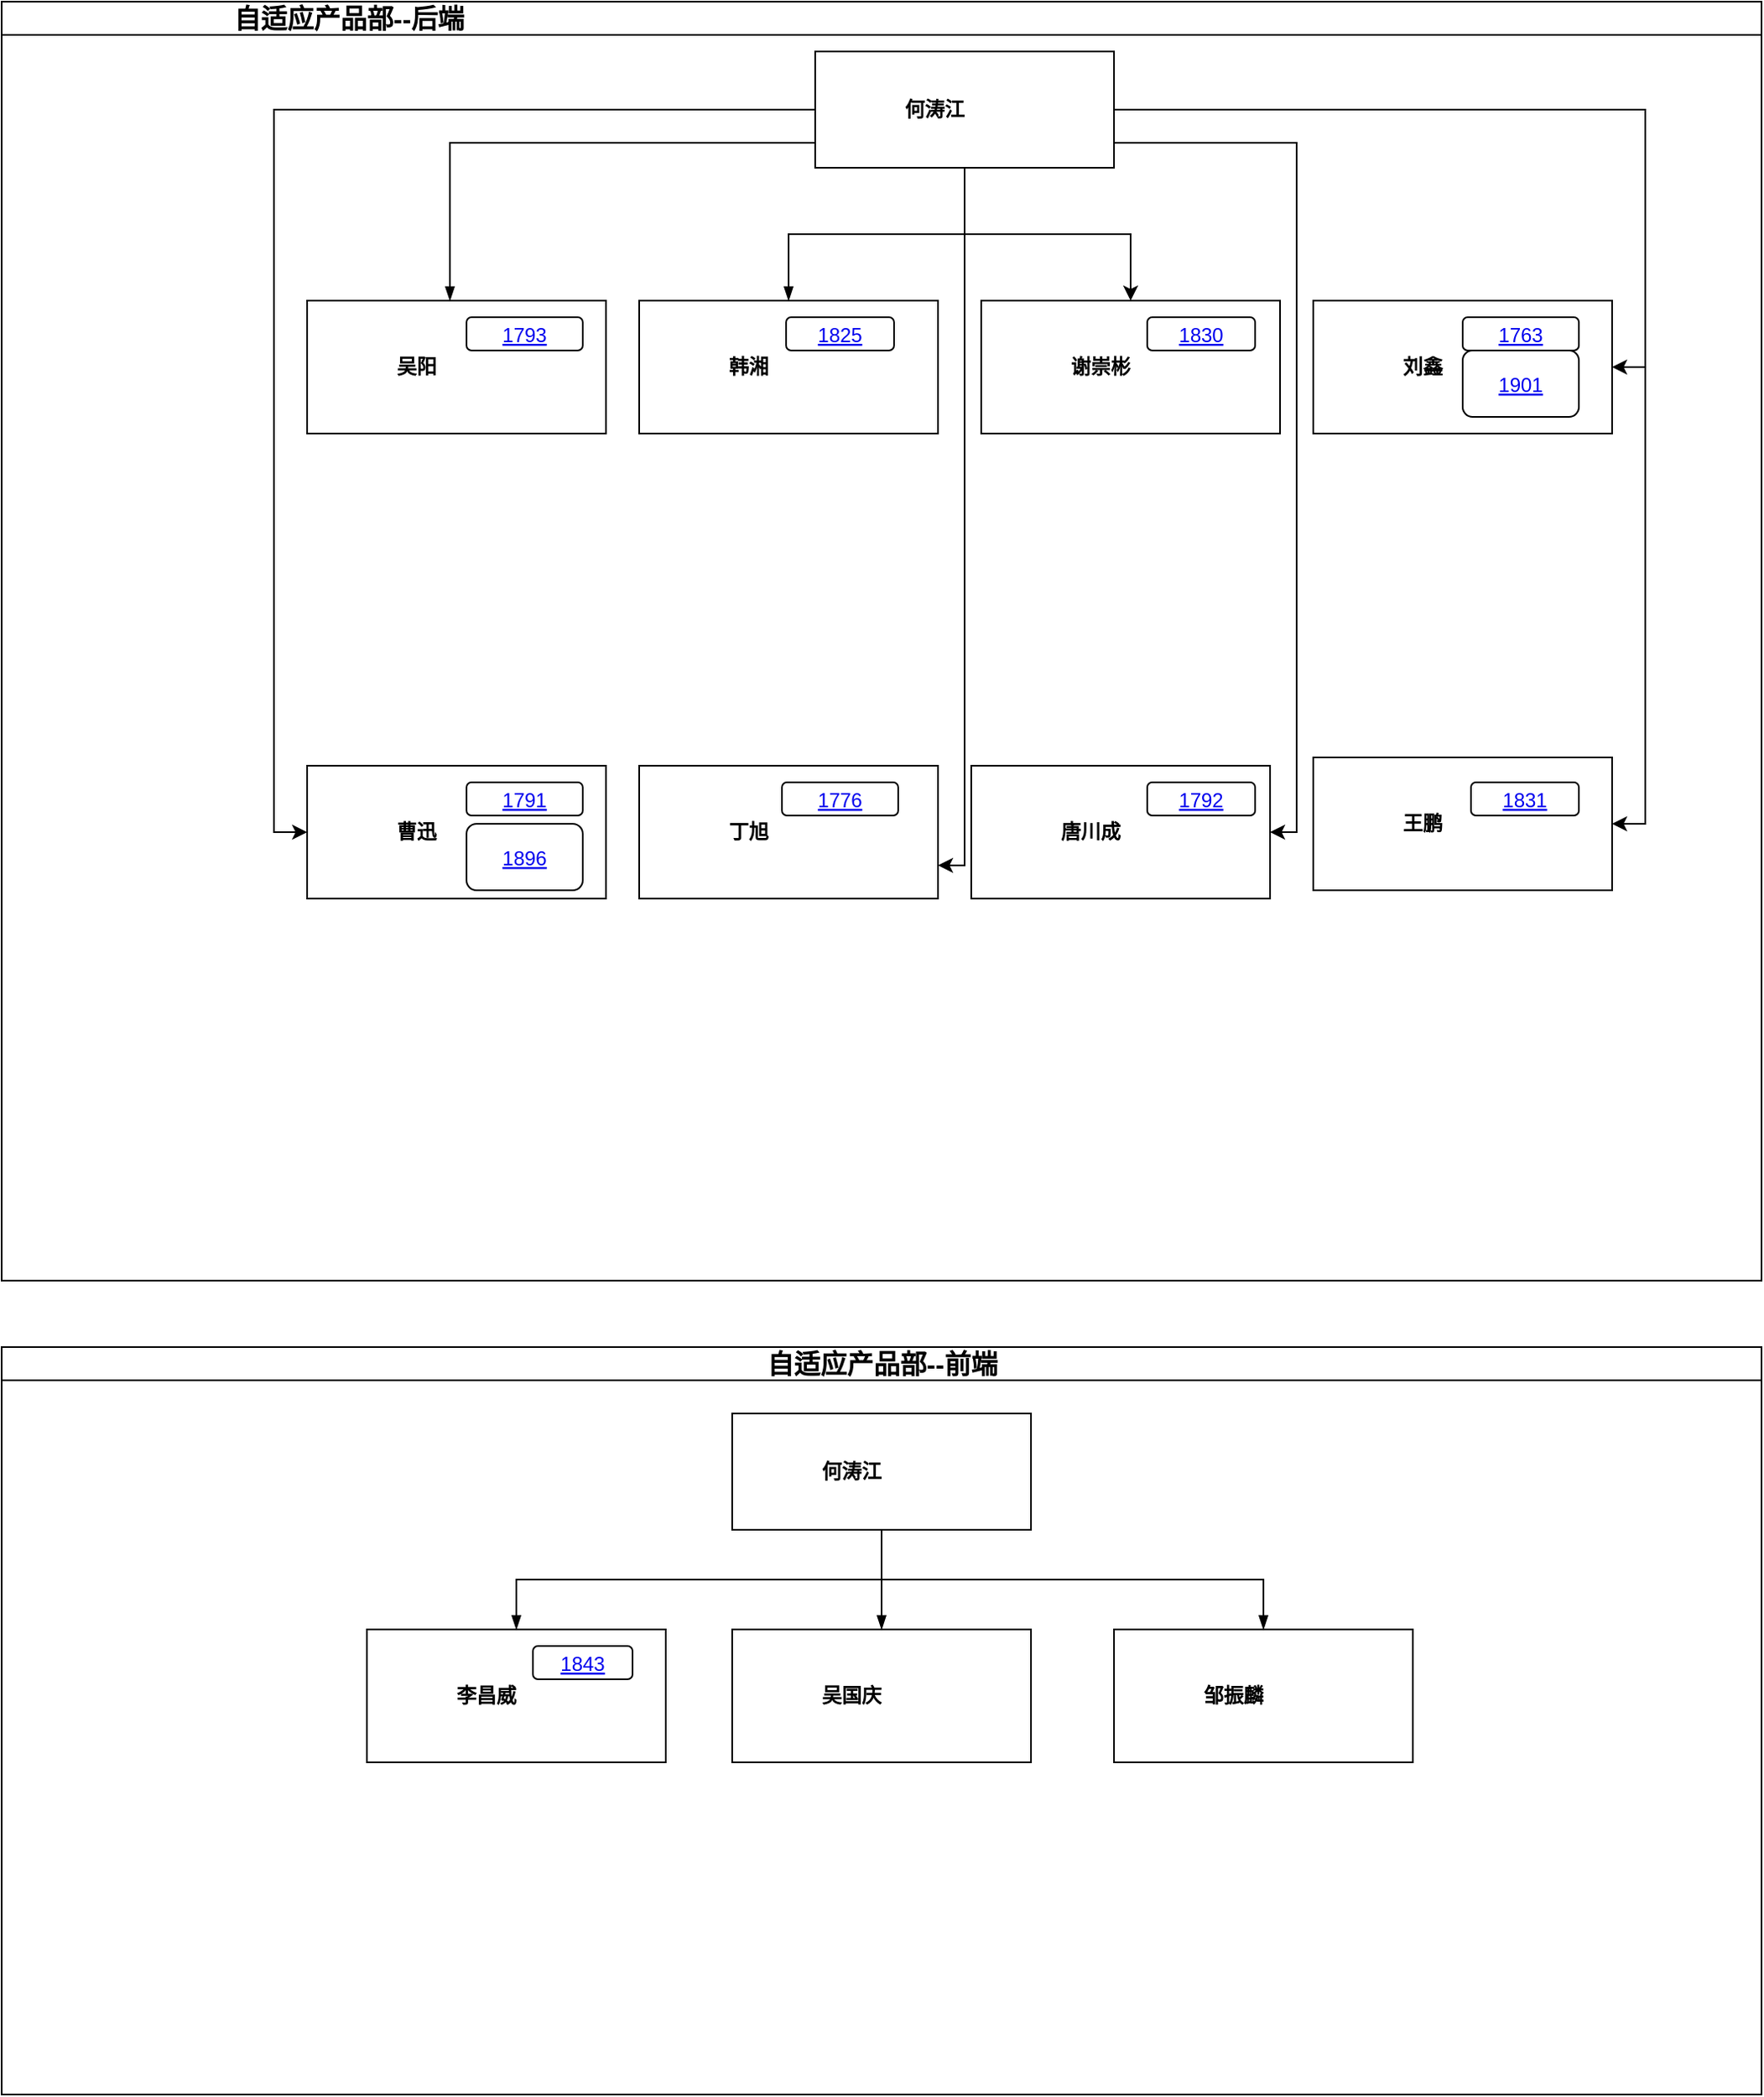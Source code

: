 <mxfile version="21.1.1" type="github">
  <diagram name="Page-1" id="82e54ff1-d628-8f03-85c4-9753963a91cd">
    <mxGraphModel dx="2215" dy="670" grid="1" gridSize="10" guides="1" tooltips="1" connect="1" arrows="1" fold="1" page="1" pageScale="1" pageWidth="1100" pageHeight="850" background="none" math="0" shadow="0">
      <root>
        <mxCell id="0" />
        <mxCell id="1" parent="0" />
        <mxCell id="2YUpntU8kkvu3Xh7ZQcj-74" value="&lt;span style=&quot;font-size: 16px;&quot;&gt;&amp;nbsp; &amp;nbsp; &amp;nbsp;&lt;span style=&quot;white-space: pre;&quot;&gt; &lt;/span&gt;&lt;span style=&quot;white-space: pre;&quot;&gt; &lt;/span&gt;&lt;span style=&quot;white-space: pre;&quot;&gt; &lt;/span&gt;&lt;span style=&quot;white-space: pre;&quot;&gt; &lt;/span&gt;&lt;span style=&quot;white-space: pre;&quot;&gt; &lt;/span&gt;&lt;span style=&quot;white-space: pre;&quot;&gt; &lt;/span&gt;&lt;span style=&quot;white-space: pre;&quot;&gt; &lt;/span&gt;&lt;span style=&quot;white-space: pre;&quot;&gt; &lt;/span&gt;&lt;span style=&quot;white-space: pre;&quot;&gt; &lt;/span&gt;&lt;span style=&quot;white-space: pre;&quot;&gt; &lt;/span&gt;&lt;span style=&quot;white-space: pre;&quot;&gt; &lt;/span&gt;&lt;span style=&quot;white-space: pre;&quot;&gt; &lt;/span&gt;&lt;span style=&quot;white-space: pre;&quot;&gt; &lt;/span&gt;&lt;span style=&quot;white-space: pre;&quot;&gt; &lt;span style=&quot;white-space: pre;&quot;&gt; &lt;/span&gt;&lt;span style=&quot;white-space: pre;&quot;&gt; &lt;/span&gt;&lt;span style=&quot;white-space: pre;&quot;&gt; &lt;/span&gt;&lt;span style=&quot;white-space: pre;&quot;&gt; &lt;/span&gt;&lt;span style=&quot;white-space: pre;&quot;&gt; &lt;/span&gt;&lt;span style=&quot;white-space: pre;&quot;&gt; &lt;/span&gt;&lt;span style=&quot;white-space: pre;&quot;&gt; &lt;/span&gt;&lt;span style=&quot;white-space: pre;&quot;&gt; &lt;/span&gt;&lt;span style=&quot;white-space: pre;&quot;&gt; &lt;/span&gt;&lt;span style=&quot;white-space: pre;&quot;&gt; &lt;/span&gt;&lt;span style=&quot;white-space: pre;&quot;&gt; &lt;/span&gt;&lt;span style=&quot;white-space: pre;&quot;&gt; &lt;/span&gt;&lt;/span&gt;自适应产品部--后端&lt;/span&gt;" style="swimlane;html=1;startSize=20;horizontal=1;containerType=tree;glass=0;align=left;" parent="1" vertex="1">
          <mxGeometry x="-520" y="40" width="1060" height="770" as="geometry">
            <mxRectangle x="-520" y="40" width="100" height="30" as="alternateBounds" />
          </mxGeometry>
        </mxCell>
        <mxCell id="2YUpntU8kkvu3Xh7ZQcj-75" value="" style="endArrow=blockThin;endFill=1;fontSize=11;edgeStyle=elbowEdgeStyle;elbow=vertical;rounded=0;exitX=0;exitY=0.5;exitDx=0;exitDy=0;" parent="2YUpntU8kkvu3Xh7ZQcj-74" source="2YUpntU8kkvu3Xh7ZQcj-87" target="2YUpntU8kkvu3Xh7ZQcj-76" edge="1">
          <mxGeometry relative="1" as="geometry">
            <mxPoint x="270" y="90" as="sourcePoint" />
            <Array as="points">
              <mxPoint x="270" y="85" />
            </Array>
          </mxGeometry>
        </mxCell>
        <UserObject label="吴阳&lt;br&gt;" placeholders="1" id="2YUpntU8kkvu3Xh7ZQcj-76">
          <mxCell style="label;image=https://cdn3.iconfinder.com/data/icons/user-avatars-1/512/users-10-3-128.png;whiteSpace=wrap;html=1;rounded=0;glass=0;treeFolding=1;treeMoving=1;" parent="2YUpntU8kkvu3Xh7ZQcj-74" vertex="1">
            <mxGeometry x="184" y="180" width="180" height="80" as="geometry" />
          </mxCell>
        </UserObject>
        <mxCell id="2YUpntU8kkvu3Xh7ZQcj-77" value="" style="endArrow=blockThin;endFill=1;fontSize=11;edgeStyle=elbowEdgeStyle;elbow=vertical;rounded=0;" parent="2YUpntU8kkvu3Xh7ZQcj-74" source="2YUpntU8kkvu3Xh7ZQcj-87" target="2YUpntU8kkvu3Xh7ZQcj-78" edge="1">
          <mxGeometry relative="1" as="geometry" />
        </mxCell>
        <UserObject label="韩湘" placeholders="1" id="2YUpntU8kkvu3Xh7ZQcj-78">
          <mxCell style="label;image=https://cdn3.iconfinder.com/data/icons/user-avatars-1/512/users-9-2-128.png;whiteSpace=wrap;html=1;rounded=0;glass=0;treeFolding=1;treeMoving=1;" parent="2YUpntU8kkvu3Xh7ZQcj-74" vertex="1">
            <mxGeometry x="384" y="180" width="180" height="80" as="geometry" />
          </mxCell>
        </UserObject>
        <mxCell id="2YUpntU8kkvu3Xh7ZQcj-81" style="edgeStyle=orthogonalEdgeStyle;rounded=0;orthogonalLoop=1;jettySize=auto;html=1;entryX=0;entryY=0.5;entryDx=0;entryDy=0;fontFamily=Helvetica;fontSize=12;fontColor=default;startSize=20;" parent="2YUpntU8kkvu3Xh7ZQcj-74" source="2YUpntU8kkvu3Xh7ZQcj-87" target="2YUpntU8kkvu3Xh7ZQcj-96" edge="1">
          <mxGeometry relative="1" as="geometry" />
        </mxCell>
        <mxCell id="2YUpntU8kkvu3Xh7ZQcj-82" style="edgeStyle=orthogonalEdgeStyle;rounded=0;orthogonalLoop=1;jettySize=auto;html=1;entryX=1;entryY=0.5;entryDx=0;entryDy=0;fontFamily=Helvetica;fontSize=12;fontColor=default;startSize=20;" parent="2YUpntU8kkvu3Xh7ZQcj-74" source="2YUpntU8kkvu3Xh7ZQcj-87" target="2YUpntU8kkvu3Xh7ZQcj-102" edge="1">
          <mxGeometry relative="1" as="geometry" />
        </mxCell>
        <mxCell id="2YUpntU8kkvu3Xh7ZQcj-83" style="edgeStyle=orthogonalEdgeStyle;rounded=0;orthogonalLoop=1;jettySize=auto;html=1;entryX=1;entryY=0.5;entryDx=0;entryDy=0;fontFamily=Helvetica;fontSize=12;fontColor=default;startSize=20;" parent="2YUpntU8kkvu3Xh7ZQcj-74" source="2YUpntU8kkvu3Xh7ZQcj-87" target="2YUpntU8kkvu3Xh7ZQcj-94" edge="1">
          <mxGeometry relative="1" as="geometry" />
        </mxCell>
        <mxCell id="2YUpntU8kkvu3Xh7ZQcj-84" style="edgeStyle=orthogonalEdgeStyle;rounded=0;orthogonalLoop=1;jettySize=auto;html=1;fontFamily=Helvetica;fontSize=12;fontColor=default;startSize=20;exitX=0.5;exitY=1;exitDx=0;exitDy=0;" parent="2YUpntU8kkvu3Xh7ZQcj-74" source="2YUpntU8kkvu3Xh7ZQcj-87" target="2YUpntU8kkvu3Xh7ZQcj-90" edge="1">
          <mxGeometry relative="1" as="geometry">
            <mxPoint x="580" y="100" as="sourcePoint" />
            <Array as="points">
              <mxPoint x="580" y="140" />
              <mxPoint x="680" y="140" />
            </Array>
          </mxGeometry>
        </mxCell>
        <mxCell id="2YUpntU8kkvu3Xh7ZQcj-85" style="edgeStyle=orthogonalEdgeStyle;rounded=0;orthogonalLoop=1;jettySize=auto;html=1;entryX=1;entryY=0.5;entryDx=0;entryDy=0;fontFamily=Helvetica;fontSize=12;fontColor=default;startSize=20;" parent="2YUpntU8kkvu3Xh7ZQcj-74" source="2YUpntU8kkvu3Xh7ZQcj-87" target="2YUpntU8kkvu3Xh7ZQcj-100" edge="1">
          <mxGeometry relative="1" as="geometry">
            <Array as="points">
              <mxPoint x="780" y="85" />
              <mxPoint x="780" y="500" />
            </Array>
          </mxGeometry>
        </mxCell>
        <mxCell id="2YUpntU8kkvu3Xh7ZQcj-86" style="edgeStyle=orthogonalEdgeStyle;rounded=0;orthogonalLoop=1;jettySize=auto;html=1;entryX=1;entryY=0.75;entryDx=0;entryDy=0;fontFamily=Helvetica;fontSize=12;fontColor=default;startSize=20;exitX=1;exitY=0.5;exitDx=0;exitDy=0;" parent="2YUpntU8kkvu3Xh7ZQcj-74" source="2YUpntU8kkvu3Xh7ZQcj-87" target="2YUpntU8kkvu3Xh7ZQcj-98" edge="1">
          <mxGeometry relative="1" as="geometry">
            <Array as="points">
              <mxPoint x="580" y="85" />
              <mxPoint x="580" y="520" />
            </Array>
          </mxGeometry>
        </mxCell>
        <UserObject label="何涛江" name="何涛江" placeholders="1" id="2YUpntU8kkvu3Xh7ZQcj-87">
          <mxCell style="label;image=https://cdn3.iconfinder.com/data/icons/user-avatars-1/512/users-8-2-256.png;whiteSpace=wrap;html=1;rounded=0;glass=0;treeMoving=1;treeFolding=1;" parent="2YUpntU8kkvu3Xh7ZQcj-74" vertex="1">
            <mxGeometry x="490" y="30" width="180" height="70" as="geometry" />
          </mxCell>
        </UserObject>
        <UserObject label="谢崇彬" placeholders="1" id="2YUpntU8kkvu3Xh7ZQcj-90">
          <mxCell style="label;image=https://cdn3.iconfinder.com/data/icons/user-avatars-1/512/users-11-2-512.png;whiteSpace=wrap;html=1;rounded=0;glass=0;treeFolding=1;treeMoving=1;" parent="2YUpntU8kkvu3Xh7ZQcj-74" vertex="1">
            <mxGeometry x="590" y="180" width="180" height="80" as="geometry" />
          </mxCell>
        </UserObject>
        <UserObject label="刘鑫" placeholders="1" id="2YUpntU8kkvu3Xh7ZQcj-94">
          <mxCell style="label;image=https://cdn3.iconfinder.com/data/icons/user-avatars-1/512/users-15-512.png;whiteSpace=wrap;html=1;rounded=0;glass=0;treeFolding=1;treeMoving=1;" parent="2YUpntU8kkvu3Xh7ZQcj-74" vertex="1">
            <mxGeometry x="790" y="180" width="180" height="80" as="geometry" />
          </mxCell>
        </UserObject>
        <UserObject label="曹迅" placeholders="1" id="2YUpntU8kkvu3Xh7ZQcj-96">
          <mxCell style="label;image=https://cdn3.iconfinder.com/data/icons/user-avatars-1/512/users-6-2-512.png;whiteSpace=wrap;html=1;rounded=0;glass=0;treeFolding=1;treeMoving=1;" parent="2YUpntU8kkvu3Xh7ZQcj-74" vertex="1">
            <mxGeometry x="184" y="460" width="180" height="80" as="geometry" />
          </mxCell>
        </UserObject>
        <UserObject label="丁旭" placeholders="1" id="2YUpntU8kkvu3Xh7ZQcj-98">
          <mxCell style="label;image=https://cdn3.iconfinder.com/data/icons/user-avatars-1/512/users-2-512.png;whiteSpace=wrap;html=1;rounded=0;glass=0;treeFolding=1;treeMoving=1;" parent="2YUpntU8kkvu3Xh7ZQcj-74" vertex="1">
            <mxGeometry x="384" y="460" width="180" height="80" as="geometry" />
          </mxCell>
        </UserObject>
        <UserObject label="唐川成" placeholders="1" id="2YUpntU8kkvu3Xh7ZQcj-100">
          <mxCell style="label;image=https://cdn3.iconfinder.com/data/icons/user-avatars-1/512/users-7-512.png;whiteSpace=wrap;html=1;rounded=0;glass=0;treeFolding=1;treeMoving=1;" parent="2YUpntU8kkvu3Xh7ZQcj-74" vertex="1">
            <mxGeometry x="584" y="460" width="180" height="80" as="geometry" />
          </mxCell>
        </UserObject>
        <UserObject label="王鹏" placeholders="1" id="2YUpntU8kkvu3Xh7ZQcj-102">
          <mxCell style="label;image=https://cdn3.iconfinder.com/data/icons/user-avatars-1/512/users-4-512.png;whiteSpace=wrap;html=1;rounded=0;glass=0;treeFolding=1;treeMoving=1;" parent="2YUpntU8kkvu3Xh7ZQcj-74" vertex="1">
            <mxGeometry x="790" y="455" width="180" height="80" as="geometry" />
          </mxCell>
        </UserObject>
        <UserObject label="1763" link="http://10.8.22.10/oa/oa-pbc/onepbc/1763" id="NvZ-7h0Vf-wN72aF1IiI-1">
          <mxCell style="fontColor=#0000EE;fontStyle=4;rounded=1;overflow=hidden;spacing=10;" vertex="1" parent="2YUpntU8kkvu3Xh7ZQcj-74">
            <mxGeometry x="880" y="190" width="70" height="20" as="geometry" />
          </mxCell>
        </UserObject>
        <UserObject label="1776" link="http://10.8.22.10/oa/oa-pbc/onepbc/1776" id="NvZ-7h0Vf-wN72aF1IiI-2">
          <mxCell style="fontColor=#0000EE;fontStyle=4;rounded=1;overflow=hidden;spacing=10;" vertex="1" parent="2YUpntU8kkvu3Xh7ZQcj-74">
            <mxGeometry x="470" y="470" width="70" height="20" as="geometry" />
          </mxCell>
        </UserObject>
        <UserObject label="1791" link="http://10.8.22.10/oa/oa-pbc/onepbc/1791" id="NvZ-7h0Vf-wN72aF1IiI-3">
          <mxCell style="fontColor=#0000EE;fontStyle=4;rounded=1;overflow=hidden;spacing=10;" vertex="1" parent="2YUpntU8kkvu3Xh7ZQcj-74">
            <mxGeometry x="280" y="470" width="70" height="20" as="geometry" />
          </mxCell>
        </UserObject>
        <UserObject label="1792" link="http://10.8.22.10/oa/oa-pbc/onepbc/1792" id="NvZ-7h0Vf-wN72aF1IiI-4">
          <mxCell style="fontColor=#0000EE;fontStyle=4;rounded=1;overflow=hidden;spacing=10;" vertex="1" parent="2YUpntU8kkvu3Xh7ZQcj-74">
            <mxGeometry x="690" y="470" width="65" height="20" as="geometry" />
          </mxCell>
        </UserObject>
        <UserObject label="1793" link="http://10.8.22.10/oa/oa-pbc/onepbc/1793" id="NvZ-7h0Vf-wN72aF1IiI-8">
          <mxCell style="fontColor=#0000EE;fontStyle=4;rounded=1;overflow=hidden;spacing=10;" vertex="1" parent="2YUpntU8kkvu3Xh7ZQcj-74">
            <mxGeometry x="280" y="190" width="70" height="20" as="geometry" />
          </mxCell>
        </UserObject>
        <UserObject label="1825" link="http://10.8.22.10/oa/oa-pbc/onepbc/1825" id="NvZ-7h0Vf-wN72aF1IiI-9">
          <mxCell style="fontColor=#0000EE;fontStyle=4;rounded=1;overflow=hidden;spacing=10;" vertex="1" parent="2YUpntU8kkvu3Xh7ZQcj-74">
            <mxGeometry x="472.5" y="190" width="65" height="20" as="geometry" />
          </mxCell>
        </UserObject>
        <UserObject label="1830" link="http://10.8.22.10/oa/oa-pbc/onepbc/1830" id="NvZ-7h0Vf-wN72aF1IiI-10">
          <mxCell style="fontColor=#0000EE;fontStyle=4;rounded=1;overflow=hidden;spacing=10;" vertex="1" parent="2YUpntU8kkvu3Xh7ZQcj-74">
            <mxGeometry x="690" y="190" width="65" height="20" as="geometry" />
          </mxCell>
        </UserObject>
        <UserObject label="1831" link="http://10.8.22.10/oa/oa-pbc/onepbc/1831" id="NvZ-7h0Vf-wN72aF1IiI-11">
          <mxCell style="fontColor=#0000EE;fontStyle=4;rounded=1;overflow=hidden;spacing=10;" vertex="1" parent="2YUpntU8kkvu3Xh7ZQcj-74">
            <mxGeometry x="885" y="470" width="65" height="20" as="geometry" />
          </mxCell>
        </UserObject>
        <UserObject label="1896" link="http://10.8.22.10/oa/oa-pbc/onepbc/1896" id="NvZ-7h0Vf-wN72aF1IiI-13">
          <mxCell style="fontColor=#0000EE;fontStyle=4;rounded=1;overflow=hidden;spacing=10;" vertex="1" parent="2YUpntU8kkvu3Xh7ZQcj-74">
            <mxGeometry x="280" y="495" width="70" height="40" as="geometry" />
          </mxCell>
        </UserObject>
        <UserObject label="1901" link="http://10.8.22.10/oa/oa-pbc/onepbc/1901" id="NvZ-7h0Vf-wN72aF1IiI-14">
          <mxCell style="fontColor=#0000EE;fontStyle=4;rounded=1;overflow=hidden;spacing=10;" vertex="1" parent="2YUpntU8kkvu3Xh7ZQcj-74">
            <mxGeometry x="880" y="210" width="70" height="40" as="geometry" />
          </mxCell>
        </UserObject>
        <mxCell id="2YUpntU8kkvu3Xh7ZQcj-108" value="自适应产品部--前端" style="swimlane;html=1;startSize=20;horizontal=1;containerType=tree;glass=0;fontSize=16;" parent="1" vertex="1">
          <mxGeometry x="-520" y="850" width="1060" height="450" as="geometry">
            <mxRectangle x="-520" y="850" width="180" height="30" as="alternateBounds" />
          </mxGeometry>
        </mxCell>
        <UserObject label="何涛江" placeholders="1" id="2YUpntU8kkvu3Xh7ZQcj-109">
          <mxCell style="label;image=https://cdn3.iconfinder.com/data/icons/user-avatars-1/512/users-8-2-256.png;whiteSpace=wrap;html=1;rounded=0;glass=0;treeMoving=1;treeFolding=1;" parent="2YUpntU8kkvu3Xh7ZQcj-108" vertex="1">
            <mxGeometry x="440" y="40" width="180" height="70" as="geometry" />
          </mxCell>
        </UserObject>
        <mxCell id="2YUpntU8kkvu3Xh7ZQcj-110" value="" style="endArrow=blockThin;endFill=1;fontSize=11;edgeStyle=elbowEdgeStyle;elbow=vertical;rounded=0;" parent="2YUpntU8kkvu3Xh7ZQcj-108" source="2YUpntU8kkvu3Xh7ZQcj-109" target="2YUpntU8kkvu3Xh7ZQcj-112" edge="1">
          <mxGeometry relative="1" as="geometry" />
        </mxCell>
        <UserObject label="李昌威" placeholders="1" id="2YUpntU8kkvu3Xh7ZQcj-112">
          <mxCell style="label;image=https://cdn3.iconfinder.com/data/icons/user-avatars-1/512/users-10-3-128.png;whiteSpace=wrap;html=1;rounded=0;glass=0;treeFolding=1;treeMoving=1;" parent="2YUpntU8kkvu3Xh7ZQcj-108" vertex="1">
            <mxGeometry x="220" y="170" width="180" height="80" as="geometry" />
          </mxCell>
        </UserObject>
        <mxCell id="2YUpntU8kkvu3Xh7ZQcj-113" value="" style="endArrow=blockThin;endFill=1;fontSize=11;edgeStyle=elbowEdgeStyle;elbow=vertical;rounded=0;" parent="2YUpntU8kkvu3Xh7ZQcj-108" source="2YUpntU8kkvu3Xh7ZQcj-109" target="2YUpntU8kkvu3Xh7ZQcj-115" edge="1">
          <mxGeometry relative="1" as="geometry" />
        </mxCell>
        <UserObject label="吴国庆" placeholders="1" id="2YUpntU8kkvu3Xh7ZQcj-115">
          <mxCell style="label;image=https://cdn3.iconfinder.com/data/icons/user-avatars-1/512/users-9-2-128.png;whiteSpace=wrap;html=1;rounded=0;glass=0;treeFolding=1;treeMoving=1;" parent="2YUpntU8kkvu3Xh7ZQcj-108" vertex="1">
            <mxGeometry x="440" y="170" width="180" height="80" as="geometry" />
          </mxCell>
        </UserObject>
        <mxCell id="2YUpntU8kkvu3Xh7ZQcj-116" value="" style="endArrow=blockThin;endFill=1;fontSize=11;edgeStyle=elbowEdgeStyle;elbow=vertical;rounded=0;" parent="2YUpntU8kkvu3Xh7ZQcj-108" source="2YUpntU8kkvu3Xh7ZQcj-109" target="2YUpntU8kkvu3Xh7ZQcj-118" edge="1">
          <mxGeometry relative="1" as="geometry" />
        </mxCell>
        <UserObject label="邹振麟" placeholders="1" id="2YUpntU8kkvu3Xh7ZQcj-118">
          <mxCell style="label;image=https://cdn3.iconfinder.com/data/icons/user-avatars-1/512//users-3-128.png;whiteSpace=wrap;html=1;rounded=0;glass=0;" parent="2YUpntU8kkvu3Xh7ZQcj-108" vertex="1">
            <mxGeometry x="670" y="170" width="180" height="80" as="geometry" />
          </mxCell>
        </UserObject>
        <UserObject label="1843" link="http://10.8.22.10/oa/oa-pbc/onepbc/1843" id="NvZ-7h0Vf-wN72aF1IiI-12">
          <mxCell style="fontColor=#0000EE;fontStyle=4;rounded=1;overflow=hidden;spacing=10;" vertex="1" parent="2YUpntU8kkvu3Xh7ZQcj-108">
            <mxGeometry x="320" y="180" width="60" height="20" as="geometry" />
          </mxCell>
        </UserObject>
      </root>
    </mxGraphModel>
  </diagram>
</mxfile>
